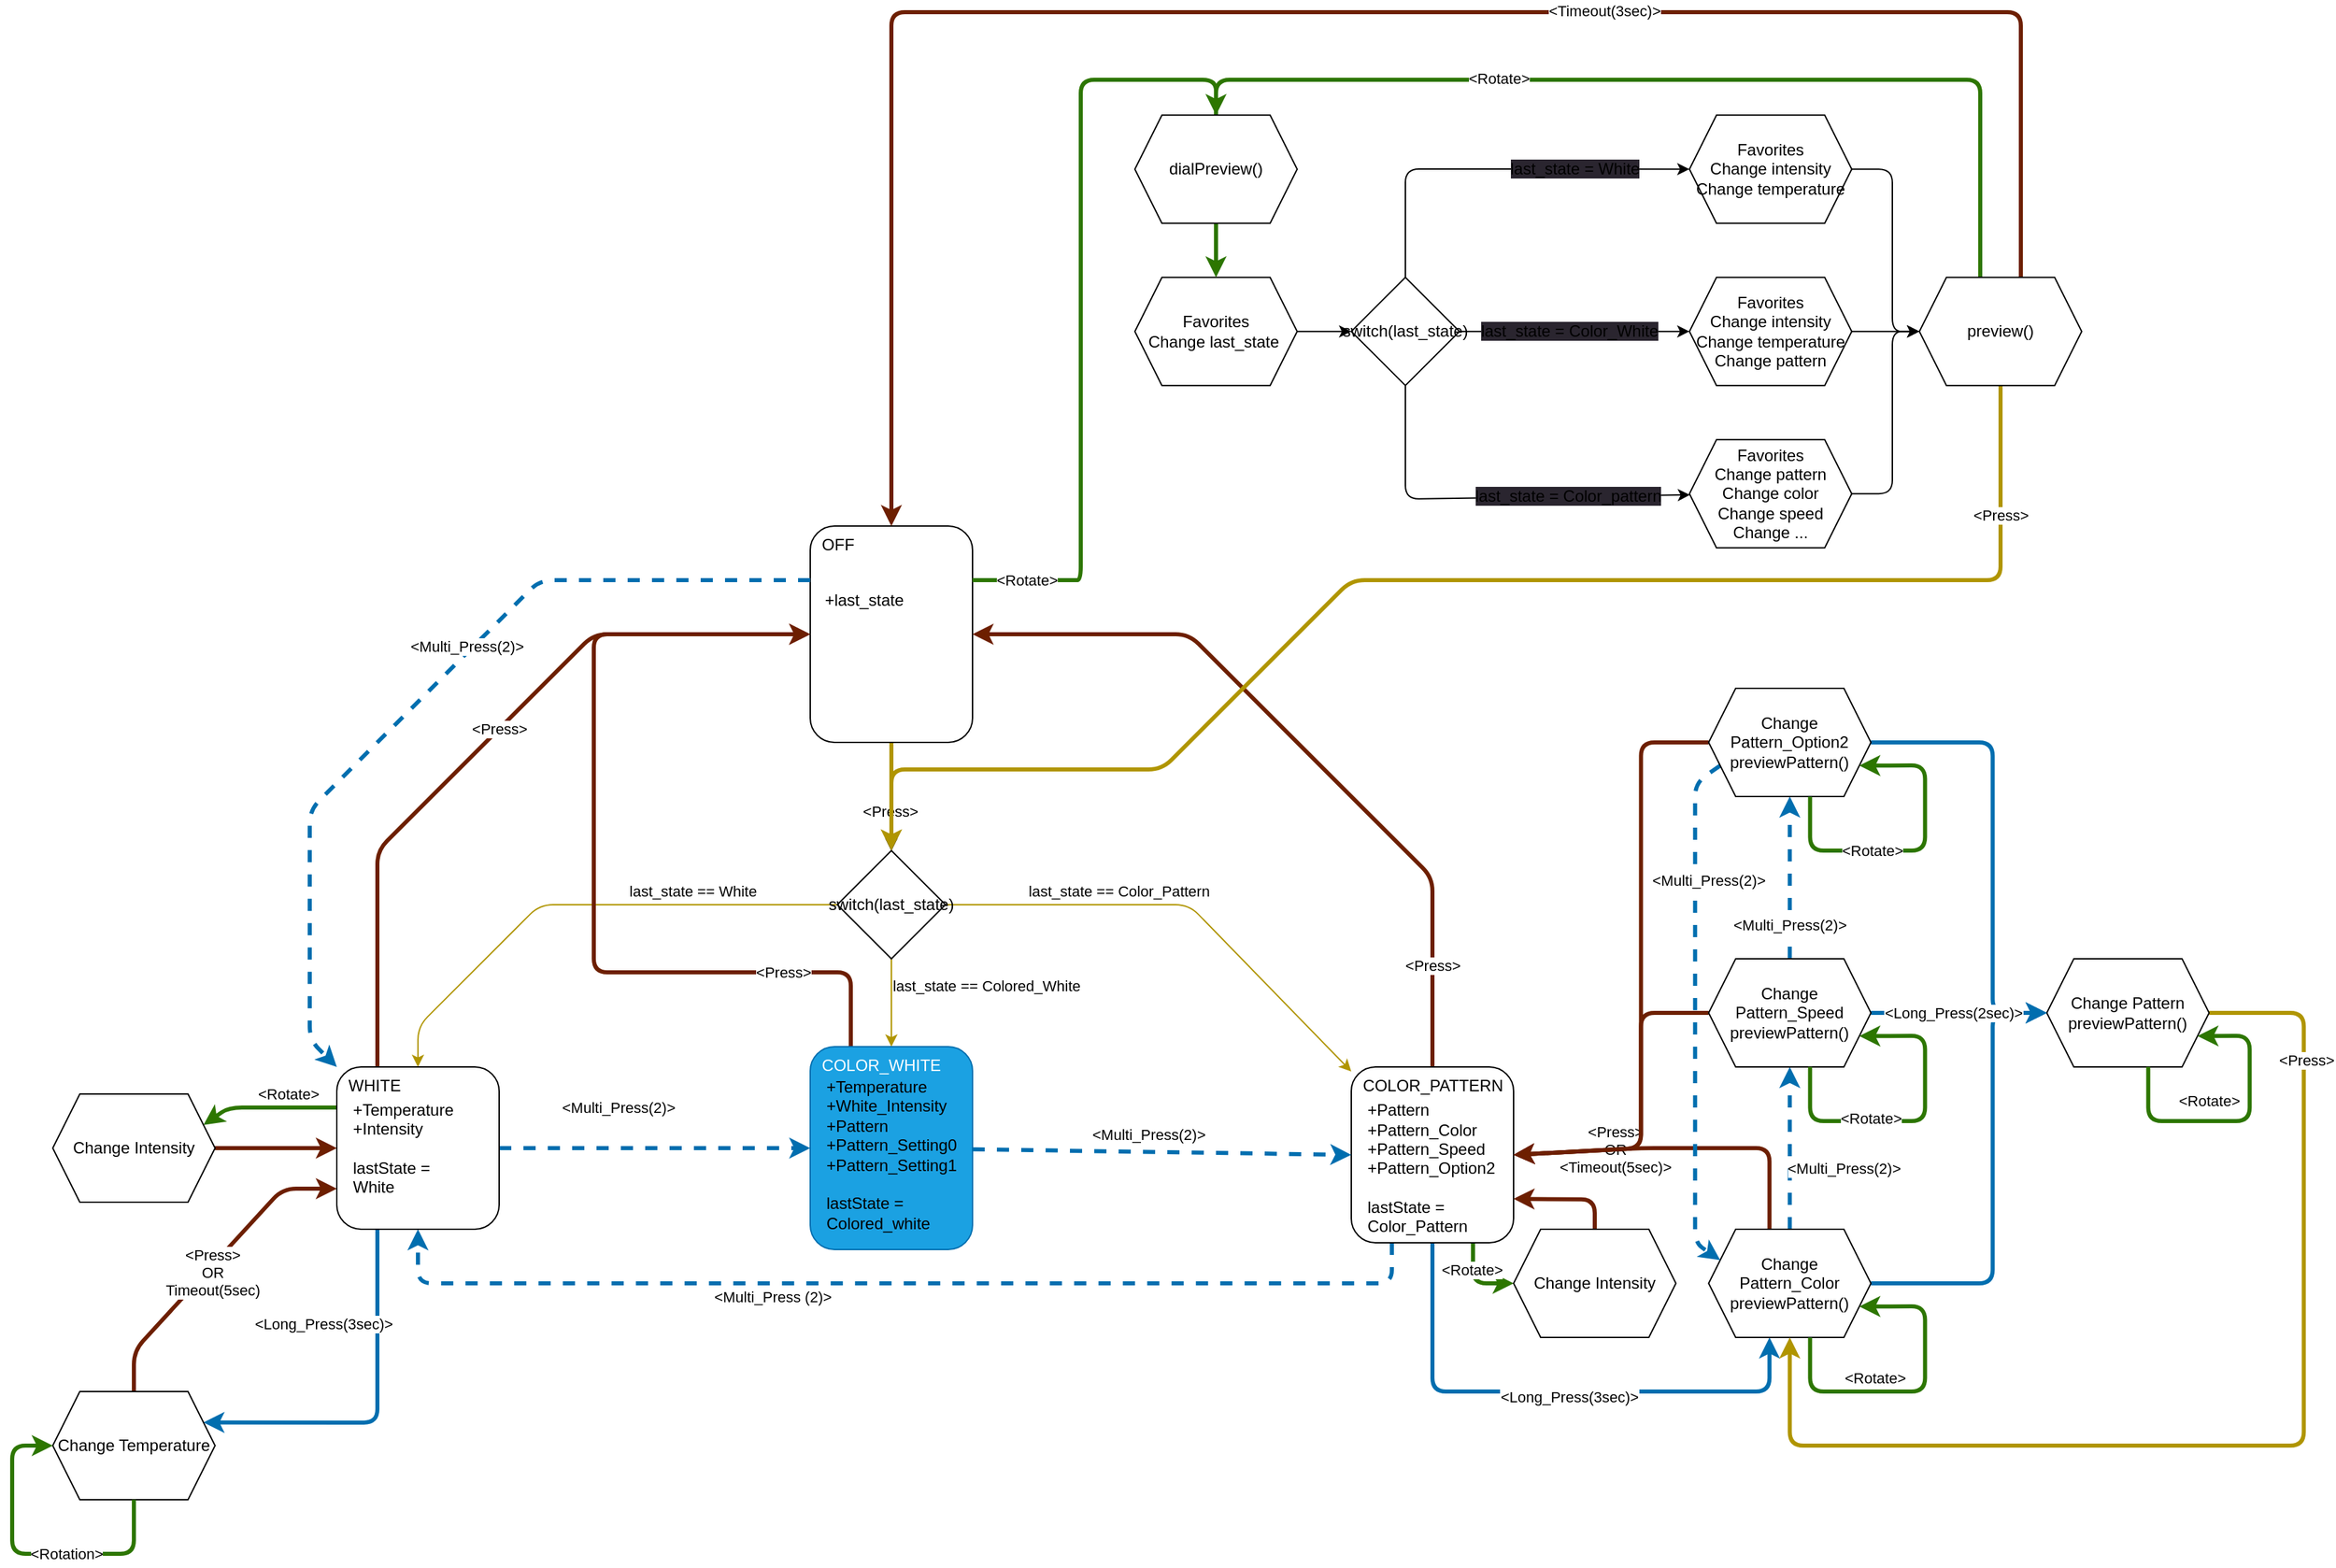 <mxfile>
    <diagram id="ocYq_ILIX-KZb9RmqHy8" name="UI_logic">
        <mxGraphModel dx="2154" dy="2026" grid="1" gridSize="10" guides="1" tooltips="1" connect="1" arrows="1" fold="1" page="1" pageScale="1" pageWidth="850" pageHeight="1100" math="0" shadow="0">
            <root>
                <mxCell id="0"/>
                <mxCell id="1" parent="0"/>
                <mxCell id="11" style="edgeStyle=none;html=1;entryX=0.5;entryY=0;entryDx=0;entryDy=0;fillColor=#e3c800;strokeColor=#B09500;strokeWidth=3;" parent="1" source="2" target="10" edge="1">
                    <mxGeometry relative="1" as="geometry"/>
                </mxCell>
                <mxCell id="41" value="&amp;lt;Press&amp;gt;" style="edgeLabel;html=1;align=center;verticalAlign=middle;resizable=0;points=[];" parent="11" vertex="1" connectable="0">
                    <mxGeometry x="0.262" y="-1" relative="1" as="geometry">
                        <mxPoint as="offset"/>
                    </mxGeometry>
                </mxCell>
                <mxCell id="2" value="&amp;nbsp; OFF" style="rounded=1;whiteSpace=wrap;html=1;verticalAlign=top;align=left;" parent="1" vertex="1">
                    <mxGeometry x="160" y="120" width="120" height="160" as="geometry"/>
                </mxCell>
                <mxCell id="5" style="edgeStyle=none;html=1;exitX=0;exitY=0.25;exitDx=0;exitDy=0;entryX=0;entryY=0;entryDx=0;entryDy=0;dashed=1;strokeWidth=3;fillColor=#1ba1e2;strokeColor=#006EAF;" parent="1" source="2" target="14" edge="1">
                    <mxGeometry relative="1" as="geometry">
                        <Array as="points">
                            <mxPoint x="-40" y="160"/>
                            <mxPoint x="-210" y="330"/>
                            <mxPoint x="-210" y="500"/>
                        </Array>
                    </mxGeometry>
                </mxCell>
                <mxCell id="7" value="&amp;lt;Multi_Press(2)&amp;gt;" style="edgeLabel;html=1;align=center;verticalAlign=middle;resizable=0;points=[];" parent="5" vertex="1" connectable="0">
                    <mxGeometry x="0.262" y="2" relative="1" as="geometry">
                        <mxPoint x="88" y="-96" as="offset"/>
                    </mxGeometry>
                </mxCell>
                <mxCell id="6" style="edgeStyle=none;html=1;exitX=1;exitY=0.25;exitDx=0;exitDy=0;entryX=0.5;entryY=0;entryDx=0;entryDy=0;fillColor=#60a917;strokeColor=#2D7600;strokeWidth=3;" parent="1" source="2" target="144" edge="1">
                    <mxGeometry relative="1" as="geometry">
                        <Array as="points">
                            <mxPoint x="350" y="160"/>
                            <mxPoint x="360" y="160"/>
                            <mxPoint x="360" y="-210"/>
                            <mxPoint x="460" y="-210"/>
                        </Array>
                    </mxGeometry>
                </mxCell>
                <mxCell id="9" value="+last_state" style="text;html=1;strokeColor=none;fillColor=none;align=center;verticalAlign=middle;whiteSpace=wrap;rounded=0;" parent="1" vertex="1">
                    <mxGeometry x="170" y="160" width="60" height="30" as="geometry"/>
                </mxCell>
                <mxCell id="15" style="edgeStyle=none;html=1;entryX=0.5;entryY=0;entryDx=0;entryDy=0;fillColor=#e3c800;strokeColor=#B09500;" parent="1" source="10" target="14" edge="1">
                    <mxGeometry relative="1" as="geometry">
                        <Array as="points">
                            <mxPoint x="-40" y="400"/>
                            <mxPoint x="-130" y="490"/>
                        </Array>
                    </mxGeometry>
                </mxCell>
                <mxCell id="18" value="last_state == White" style="edgeLabel;html=1;align=center;verticalAlign=middle;resizable=0;points=[];" parent="15" vertex="1" connectable="0">
                    <mxGeometry x="-0.639" y="2" relative="1" as="geometry">
                        <mxPoint x="-39" y="-12" as="offset"/>
                    </mxGeometry>
                </mxCell>
                <mxCell id="16" style="edgeStyle=none;html=1;entryX=0.5;entryY=0;entryDx=0;entryDy=0;fillColor=#e3c800;strokeColor=#B09500;" parent="1" source="10" target="13" edge="1">
                    <mxGeometry relative="1" as="geometry"/>
                </mxCell>
                <mxCell id="19" value="last_state == Colored_White" style="edgeLabel;html=1;align=center;verticalAlign=middle;resizable=0;points=[];" parent="16" vertex="1" connectable="0">
                    <mxGeometry x="0.329" y="3" relative="1" as="geometry">
                        <mxPoint x="67" y="-23" as="offset"/>
                    </mxGeometry>
                </mxCell>
                <mxCell id="17" style="edgeStyle=none;html=1;fillColor=#e3c800;strokeColor=#B09500;" parent="1" source="10" target="12" edge="1">
                    <mxGeometry relative="1" as="geometry">
                        <Array as="points">
                            <mxPoint x="440" y="400"/>
                        </Array>
                    </mxGeometry>
                </mxCell>
                <mxCell id="20" value="last_state == Color_Pattern" style="edgeLabel;html=1;align=center;verticalAlign=middle;resizable=0;points=[];" parent="17" vertex="1" connectable="0">
                    <mxGeometry x="-0.242" y="1" relative="1" as="geometry">
                        <mxPoint x="-6" y="-9" as="offset"/>
                    </mxGeometry>
                </mxCell>
                <mxCell id="10" value="switch(last_state)" style="rhombus;whiteSpace=wrap;html=1;" parent="1" vertex="1">
                    <mxGeometry x="180" y="360" width="80" height="80" as="geometry"/>
                </mxCell>
                <mxCell id="25" style="edgeStyle=none;html=1;entryX=1;entryY=0.5;entryDx=0;entryDy=0;exitX=0.5;exitY=0;exitDx=0;exitDy=0;fillColor=#a0522d;strokeColor=#6D1F00;strokeWidth=3;" parent="1" source="12" target="2" edge="1">
                    <mxGeometry relative="1" as="geometry">
                        <Array as="points">
                            <mxPoint x="620" y="380"/>
                            <mxPoint x="440" y="200"/>
                        </Array>
                        <mxPoint x="640" y="510" as="sourcePoint"/>
                    </mxGeometry>
                </mxCell>
                <mxCell id="26" value="&amp;lt;Press&amp;gt;" style="edgeLabel;html=1;align=center;verticalAlign=middle;resizable=0;points=[];" parent="25" vertex="1" connectable="0">
                    <mxGeometry x="-0.826" relative="1" as="geometry">
                        <mxPoint y="-27" as="offset"/>
                    </mxGeometry>
                </mxCell>
                <mxCell id="32" style="edgeStyle=none;html=1;exitX=0.25;exitY=1;exitDx=0;exitDy=0;entryX=0.5;entryY=1;entryDx=0;entryDy=0;strokeWidth=3;fillColor=#1ba1e2;strokeColor=#006EAF;dashed=1;" parent="1" source="12" target="14" edge="1">
                    <mxGeometry relative="1" as="geometry">
                        <Array as="points">
                            <mxPoint x="590" y="680"/>
                            <mxPoint x="520" y="680"/>
                            <mxPoint x="360" y="680"/>
                            <mxPoint x="150" y="680"/>
                            <mxPoint x="-40" y="680"/>
                            <mxPoint x="-130" y="680"/>
                        </Array>
                    </mxGeometry>
                </mxCell>
                <mxCell id="40" value="&amp;lt;Multi_Press (2)&amp;gt;" style="edgeLabel;html=1;align=center;verticalAlign=middle;resizable=0;points=[];" parent="32" vertex="1" connectable="0">
                    <mxGeometry x="0.46" y="-3" relative="1" as="geometry">
                        <mxPoint x="88" y="13" as="offset"/>
                    </mxGeometry>
                </mxCell>
                <mxCell id="97" style="edgeStyle=none;html=1;entryX=0.375;entryY=1;entryDx=0;entryDy=0;fontColor=default;startArrow=none;startFill=0;fillColor=#1ba1e2;strokeColor=#006EAF;strokeWidth=3;" parent="1" source="12" target="56" edge="1">
                    <mxGeometry relative="1" as="geometry">
                        <Array as="points">
                            <mxPoint x="620" y="760"/>
                            <mxPoint x="869.19" y="760"/>
                        </Array>
                    </mxGeometry>
                </mxCell>
                <mxCell id="98" value="&amp;lt;Long_Press(3sec)&amp;gt;" style="edgeLabel;html=1;align=center;verticalAlign=middle;resizable=0;points=[];fontColor=default;" parent="97" vertex="1" connectable="0">
                    <mxGeometry x="0.433" y="-1" relative="1" as="geometry">
                        <mxPoint x="-75" y="3" as="offset"/>
                    </mxGeometry>
                </mxCell>
                <mxCell id="100" style="edgeStyle=none;html=1;exitX=0.75;exitY=1;exitDx=0;exitDy=0;entryX=0;entryY=0.5;entryDx=0;entryDy=0;fontColor=default;startArrow=none;startFill=0;fillColor=#60a917;strokeColor=#2D7600;strokeWidth=3;" parent="1" source="12" target="99" edge="1">
                    <mxGeometry relative="1" as="geometry">
                        <Array as="points">
                            <mxPoint x="650" y="680"/>
                        </Array>
                    </mxGeometry>
                </mxCell>
                <mxCell id="101" value="&amp;lt;Rotate&amp;gt;" style="edgeLabel;html=1;align=center;verticalAlign=middle;resizable=0;points=[];fontColor=default;" parent="100" vertex="1" connectable="0">
                    <mxGeometry x="-0.846" y="-1" relative="1" as="geometry">
                        <mxPoint y="15" as="offset"/>
                    </mxGeometry>
                </mxCell>
                <mxCell id="12" value="&amp;nbsp; COLOR_PATTERN" style="rounded=1;whiteSpace=wrap;html=1;align=left;verticalAlign=top;" parent="1" vertex="1">
                    <mxGeometry x="560" y="520" width="120" height="130" as="geometry"/>
                </mxCell>
                <mxCell id="27" style="edgeStyle=none;html=1;exitX=0.25;exitY=0;exitDx=0;exitDy=0;entryX=0;entryY=0.5;entryDx=0;entryDy=0;strokeWidth=3;fillColor=#a0522d;strokeColor=#6D1F00;" parent="1" source="13" target="2" edge="1">
                    <mxGeometry relative="1" as="geometry">
                        <Array as="points">
                            <mxPoint x="190" y="450"/>
                            <mxPoint y="450"/>
                            <mxPoint y="200"/>
                        </Array>
                    </mxGeometry>
                </mxCell>
                <mxCell id="28" value="&amp;lt;Press&amp;gt;" style="edgeLabel;html=1;align=center;verticalAlign=middle;resizable=0;points=[];" parent="27" vertex="1" connectable="0">
                    <mxGeometry x="-0.554" y="2" relative="1" as="geometry">
                        <mxPoint x="41" y="-2" as="offset"/>
                    </mxGeometry>
                </mxCell>
                <mxCell id="30" style="edgeStyle=none;html=1;entryX=0;entryY=0.5;entryDx=0;entryDy=0;fillColor=#1ba1e2;strokeColor=#006EAF;strokeWidth=3;dashed=1;" parent="1" source="13" target="12" edge="1">
                    <mxGeometry relative="1" as="geometry"/>
                </mxCell>
                <mxCell id="39" value="&amp;lt;Multi_Press(2)&amp;gt;" style="edgeLabel;html=1;align=center;verticalAlign=middle;resizable=0;points=[];" parent="30" vertex="1" connectable="0">
                    <mxGeometry x="-0.617" y="-1" relative="1" as="geometry">
                        <mxPoint x="76" y="-13" as="offset"/>
                    </mxGeometry>
                </mxCell>
                <mxCell id="13" value="&amp;nbsp; COLOR_WHITE" style="rounded=1;whiteSpace=wrap;html=1;align=left;verticalAlign=top;fontColor=#ffffff;labelBackgroundColor=none;fillColor=#1ba1e2;strokeColor=#006EAF;" parent="1" vertex="1">
                    <mxGeometry x="160" y="505" width="120" height="150" as="geometry"/>
                </mxCell>
                <mxCell id="21" style="edgeStyle=none;html=1;exitX=0.25;exitY=0;exitDx=0;exitDy=0;entryX=0;entryY=0.5;entryDx=0;entryDy=0;fillColor=#a0522d;strokeColor=#6D1F00;strokeWidth=3;" parent="1" source="14" target="2" edge="1">
                    <mxGeometry relative="1" as="geometry">
                        <Array as="points">
                            <mxPoint x="-160" y="360"/>
                            <mxPoint y="200"/>
                        </Array>
                    </mxGeometry>
                </mxCell>
                <mxCell id="22" value="&amp;lt;Press&amp;gt;" style="edgeLabel;html=1;align=center;verticalAlign=middle;resizable=0;points=[];" parent="21" vertex="1" connectable="0">
                    <mxGeometry x="0.508" relative="1" as="geometry">
                        <mxPoint x="-96" y="70" as="offset"/>
                    </mxGeometry>
                </mxCell>
                <mxCell id="29" style="edgeStyle=none;html=1;entryX=0;entryY=0.5;entryDx=0;entryDy=0;dashed=1;strokeWidth=3;fillColor=#1ba1e2;strokeColor=#006EAF;" parent="1" source="14" target="13" edge="1">
                    <mxGeometry relative="1" as="geometry"/>
                </mxCell>
                <mxCell id="38" value="&amp;lt;Multi_Press(2)&amp;gt;" style="edgeLabel;html=1;align=center;verticalAlign=middle;resizable=0;points=[];" parent="29" vertex="1" connectable="0">
                    <mxGeometry x="-0.367" y="-4" relative="1" as="geometry">
                        <mxPoint x="15" y="-34" as="offset"/>
                    </mxGeometry>
                </mxCell>
                <mxCell id="43" style="edgeStyle=none;html=1;entryX=1;entryY=0.25;entryDx=0;entryDy=0;exitX=0;exitY=0.25;exitDx=0;exitDy=0;fillColor=#60a917;strokeColor=#2D7600;strokeWidth=3;" parent="1" source="14" target="42" edge="1">
                    <mxGeometry relative="1" as="geometry">
                        <Array as="points">
                            <mxPoint x="-230" y="550"/>
                            <mxPoint x="-270" y="550"/>
                        </Array>
                    </mxGeometry>
                </mxCell>
                <mxCell id="44" value="&amp;lt;Rotate&amp;gt;" style="edgeLabel;html=1;align=center;verticalAlign=middle;resizable=0;points=[];" parent="43" vertex="1" connectable="0">
                    <mxGeometry x="-0.525" y="1" relative="1" as="geometry">
                        <mxPoint x="-12" y="-11" as="offset"/>
                    </mxGeometry>
                </mxCell>
                <mxCell id="48" style="edgeStyle=none;html=1;entryX=1;entryY=0.25;entryDx=0;entryDy=0;exitX=0.25;exitY=1;exitDx=0;exitDy=0;fillColor=#1ba1e2;strokeColor=#006EAF;strokeWidth=3;" parent="1" source="14" target="47" edge="1">
                    <mxGeometry relative="1" as="geometry">
                        <Array as="points">
                            <mxPoint x="-160" y="660"/>
                            <mxPoint x="-160" y="783"/>
                        </Array>
                    </mxGeometry>
                </mxCell>
                <mxCell id="49" value="&amp;lt;Long_Press(3sec)&amp;gt;" style="edgeLabel;html=1;align=center;verticalAlign=middle;resizable=0;points=[];" parent="48" vertex="1" connectable="0">
                    <mxGeometry x="0.222" y="1" relative="1" as="geometry">
                        <mxPoint x="-17" y="-74" as="offset"/>
                    </mxGeometry>
                </mxCell>
                <mxCell id="14" value="&amp;nbsp; WHITE" style="rounded=1;whiteSpace=wrap;html=1;align=left;verticalAlign=top;" parent="1" vertex="1">
                    <mxGeometry x="-190" y="520" width="120" height="120" as="geometry"/>
                </mxCell>
                <mxCell id="33" value="+Temperature&lt;br&gt;+Intensity&lt;br&gt;&lt;br&gt;lastState = White&amp;nbsp;&amp;nbsp;" style="text;html=1;strokeColor=none;fillColor=none;align=left;verticalAlign=middle;whiteSpace=wrap;rounded=0;" parent="1" vertex="1">
                    <mxGeometry x="-180" y="565" width="60" height="30" as="geometry"/>
                </mxCell>
                <mxCell id="34" value="+Temperature&lt;br&gt;+White_Intensity&lt;br&gt;+Pattern&lt;br&gt;+Pattern_Setting0&lt;br&gt;+Pattern_Setting1&lt;br&gt;&lt;br&gt;lastState = Colored_white" style="text;html=1;strokeColor=none;fillColor=none;align=left;verticalAlign=middle;whiteSpace=wrap;rounded=0;" parent="1" vertex="1">
                    <mxGeometry x="170" y="570" width="60" height="30" as="geometry"/>
                </mxCell>
                <mxCell id="37" value="+Pattern&lt;br&gt;+Pattern_Color&lt;br&gt;+Pattern_Speed&lt;br&gt;+Pattern_Option2&lt;br&gt;&lt;br&gt;lastState = Color_Pattern" style="text;html=1;strokeColor=none;fillColor=none;align=left;verticalAlign=middle;whiteSpace=wrap;rounded=0;" parent="1" vertex="1">
                    <mxGeometry x="570" y="580" width="60" height="30" as="geometry"/>
                </mxCell>
                <mxCell id="45" style="edgeStyle=none;html=1;entryX=0;entryY=0.5;entryDx=0;entryDy=0;strokeWidth=3;fillColor=#a0522d;strokeColor=#6D1F00;" parent="1" source="42" target="14" edge="1">
                    <mxGeometry relative="1" as="geometry">
                        <Array as="points"/>
                    </mxGeometry>
                </mxCell>
                <mxCell id="42" value="Change Intensity" style="shape=hexagon;perimeter=hexagonPerimeter2;whiteSpace=wrap;html=1;fixedSize=1;" parent="1" vertex="1">
                    <mxGeometry x="-400" y="540" width="120" height="80" as="geometry"/>
                </mxCell>
                <mxCell id="51" style="edgeStyle=none;html=1;fontColor=default;fillColor=#a0522d;strokeColor=#6D1F00;strokeWidth=3;entryX=0;entryY=0.75;entryDx=0;entryDy=0;" parent="1" source="47" target="14" edge="1">
                    <mxGeometry relative="1" as="geometry">
                        <Array as="points">
                            <mxPoint x="-340" y="730"/>
                            <mxPoint x="-230" y="610"/>
                        </Array>
                        <mxPoint x="-190" y="640" as="targetPoint"/>
                    </mxGeometry>
                </mxCell>
                <mxCell id="52" value="&amp;lt;Press&amp;gt;&lt;br&gt;OR&lt;br&gt;Timeout(5sec)" style="edgeLabel;html=1;align=center;verticalAlign=middle;resizable=0;points=[];fontColor=default;" parent="51" vertex="1" connectable="0">
                    <mxGeometry x="-0.005" y="-1" relative="1" as="geometry">
                        <mxPoint x="-1" y="4" as="offset"/>
                    </mxGeometry>
                </mxCell>
                <mxCell id="47" value="Change Temperature" style="shape=hexagon;perimeter=hexagonPerimeter2;whiteSpace=wrap;html=1;fixedSize=1;" parent="1" vertex="1">
                    <mxGeometry x="-400" y="760" width="120" height="80" as="geometry"/>
                </mxCell>
                <mxCell id="54" style="edgeStyle=none;html=1;exitX=0.5;exitY=1;exitDx=0;exitDy=0;entryX=0;entryY=0.5;entryDx=0;entryDy=0;fontColor=default;fillColor=#60a917;strokeColor=#2D7600;strokeWidth=3;" parent="1" source="47" target="47" edge="1">
                    <mxGeometry relative="1" as="geometry">
                        <Array as="points">
                            <mxPoint x="-340" y="880"/>
                            <mxPoint x="-430" y="880"/>
                            <mxPoint x="-430" y="800"/>
                        </Array>
                    </mxGeometry>
                </mxCell>
                <mxCell id="55" value="&amp;lt;Rotation&amp;gt;" style="edgeLabel;html=1;align=center;verticalAlign=middle;resizable=0;points=[];fontColor=default;" parent="54" vertex="1" connectable="0">
                    <mxGeometry x="0.203" y="2" relative="1" as="geometry">
                        <mxPoint x="42" y="14" as="offset"/>
                    </mxGeometry>
                </mxCell>
                <mxCell id="84" style="edgeStyle=none;html=1;entryX=1;entryY=0.5;entryDx=0;entryDy=0;fontColor=default;startArrow=none;startFill=0;exitX=0.375;exitY=0;exitDx=0;exitDy=0;fillColor=#a0522d;strokeColor=#6D1F00;strokeWidth=3;" parent="1" source="56" target="12" edge="1">
                    <mxGeometry relative="1" as="geometry">
                        <Array as="points">
                            <mxPoint x="869.19" y="580"/>
                            <mxPoint x="774.19" y="580"/>
                        </Array>
                    </mxGeometry>
                </mxCell>
                <mxCell id="79" style="edgeStyle=none;html=1;entryX=0.5;entryY=1;entryDx=0;entryDy=0;fontColor=default;startArrow=none;startFill=0;dashed=1;strokeWidth=3;fillColor=#1ba1e2;strokeColor=#006EAF;" parent="1" source="56" target="69" edge="1">
                    <mxGeometry relative="1" as="geometry"/>
                </mxCell>
                <mxCell id="95" value="&amp;lt;Multi_Press(2)&amp;gt;" style="edgeLabel;html=1;align=center;verticalAlign=middle;resizable=0;points=[];fontColor=default;" parent="79" vertex="1" connectable="0">
                    <mxGeometry x="-0.411" relative="1" as="geometry">
                        <mxPoint x="40" y="-10" as="offset"/>
                    </mxGeometry>
                </mxCell>
                <mxCell id="89" style="edgeStyle=none;html=1;fontColor=default;startArrow=none;startFill=0;exitX=1;exitY=0.5;exitDx=0;exitDy=0;strokeWidth=3;fillColor=#1ba1e2;strokeColor=#006EAF;" parent="1" source="56" target="63" edge="1">
                    <mxGeometry relative="1" as="geometry">
                        <Array as="points">
                            <mxPoint x="1034.19" y="680"/>
                            <mxPoint x="1034.19" y="480"/>
                        </Array>
                    </mxGeometry>
                </mxCell>
                <mxCell id="56" value="Change&lt;br&gt;Pattern_Color&lt;br&gt;previewPattern()" style="shape=hexagon;perimeter=hexagonPerimeter2;whiteSpace=wrap;html=1;fixedSize=1;labelBackgroundColor=none;fontColor=default;" parent="1" vertex="1">
                    <mxGeometry x="824.19" y="640" width="120" height="80" as="geometry"/>
                </mxCell>
                <mxCell id="82" style="edgeStyle=none;html=1;entryX=0.5;entryY=1;entryDx=0;entryDy=0;fontColor=default;startArrow=none;startFill=0;fillColor=#e3c800;strokeColor=#B09500;strokeWidth=3;" parent="1" source="63" target="56" edge="1">
                    <mxGeometry relative="1" as="geometry">
                        <Array as="points">
                            <mxPoint x="1264.19" y="480"/>
                            <mxPoint x="1264.19" y="800"/>
                            <mxPoint x="884.19" y="800"/>
                        </Array>
                    </mxGeometry>
                </mxCell>
                <mxCell id="113" value="&amp;lt;Press&amp;gt;" style="edgeLabel;html=1;align=center;verticalAlign=middle;resizable=0;points=[];fontColor=default;" parent="82" vertex="1" connectable="0">
                    <mxGeometry x="-0.738" y="1" relative="1" as="geometry">
                        <mxPoint x="1" y="-7" as="offset"/>
                    </mxGeometry>
                </mxCell>
                <mxCell id="63" value="Change Pattern&lt;br&gt;previewPattern()" style="shape=hexagon;perimeter=hexagonPerimeter2;whiteSpace=wrap;html=1;fixedSize=1;labelBackgroundColor=none;fontColor=default;" parent="1" vertex="1">
                    <mxGeometry x="1074.19" y="440" width="120" height="80" as="geometry"/>
                </mxCell>
                <mxCell id="80" style="edgeStyle=none;html=1;entryX=0.5;entryY=1;entryDx=0;entryDy=0;fontColor=default;startArrow=none;startFill=0;dashed=1;strokeWidth=3;fillColor=#1ba1e2;strokeColor=#006EAF;" parent="1" source="69" target="78" edge="1">
                    <mxGeometry relative="1" as="geometry"/>
                </mxCell>
                <mxCell id="94" value="&amp;lt;Multi_Press(2)&amp;gt;" style="edgeLabel;html=1;align=center;verticalAlign=middle;resizable=0;points=[];fontColor=default;" parent="80" vertex="1" connectable="0">
                    <mxGeometry x="-0.578" relative="1" as="geometry">
                        <mxPoint as="offset"/>
                    </mxGeometry>
                </mxCell>
                <mxCell id="83" style="edgeStyle=none;html=1;entryX=1;entryY=0.5;entryDx=0;entryDy=0;fontColor=default;startArrow=none;startFill=0;strokeWidth=3;fillColor=#a0522d;strokeColor=#6D1F00;" parent="1" source="69" target="12" edge="1">
                    <mxGeometry relative="1" as="geometry">
                        <Array as="points">
                            <mxPoint x="774.19" y="480"/>
                            <mxPoint x="774.19" y="580"/>
                        </Array>
                    </mxGeometry>
                </mxCell>
                <mxCell id="85" value="&amp;lt;Press&amp;gt;&lt;br&gt;OR&lt;br&gt;&amp;lt;Timeout(5sec)&amp;gt;" style="edgeLabel;html=1;align=center;verticalAlign=middle;resizable=0;points=[];fontColor=default;labelBackgroundColor=none;" parent="83" vertex="1" connectable="0">
                    <mxGeometry x="0.282" y="1" relative="1" as="geometry">
                        <mxPoint x="-13" y="-1" as="offset"/>
                    </mxGeometry>
                </mxCell>
                <mxCell id="87" style="edgeStyle=none;html=1;fontColor=default;startArrow=none;startFill=0;fillColor=#1ba1e2;strokeColor=#006EAF;strokeWidth=3;" parent="1" source="69" target="63" edge="1">
                    <mxGeometry relative="1" as="geometry">
                        <Array as="points">
                            <mxPoint x="1034.19" y="480"/>
                        </Array>
                    </mxGeometry>
                </mxCell>
                <mxCell id="69" value="Change&lt;br&gt;Pattern_Speed&lt;br&gt;previewPattern()" style="shape=hexagon;perimeter=hexagonPerimeter2;whiteSpace=wrap;html=1;fixedSize=1;labelBackgroundColor=none;fontColor=default;" parent="1" vertex="1">
                    <mxGeometry x="824.19" y="440" width="120" height="80" as="geometry"/>
                </mxCell>
                <mxCell id="81" style="edgeStyle=none;html=1;exitX=0;exitY=0.75;exitDx=0;exitDy=0;entryX=0;entryY=0.25;entryDx=0;entryDy=0;fontColor=default;startArrow=none;startFill=0;dashed=1;strokeWidth=3;fillColor=#1ba1e2;strokeColor=#006EAF;" parent="1" source="78" target="56" edge="1">
                    <mxGeometry relative="1" as="geometry">
                        <Array as="points">
                            <mxPoint x="814.19" y="310"/>
                            <mxPoint x="814.19" y="650"/>
                        </Array>
                    </mxGeometry>
                </mxCell>
                <mxCell id="96" value="&amp;lt;Multi_Press(2)&amp;gt;" style="edgeLabel;html=1;align=center;verticalAlign=middle;resizable=0;points=[];fontColor=default;" parent="81" vertex="1" connectable="0">
                    <mxGeometry x="-0.512" relative="1" as="geometry">
                        <mxPoint x="10" as="offset"/>
                    </mxGeometry>
                </mxCell>
                <mxCell id="90" style="edgeStyle=none;html=1;fontColor=default;startArrow=none;startFill=0;strokeWidth=3;fillColor=#1ba1e2;strokeColor=#006EAF;" parent="1" source="78" target="63" edge="1">
                    <mxGeometry relative="1" as="geometry">
                        <Array as="points">
                            <mxPoint x="1034.19" y="280"/>
                            <mxPoint x="1034.19" y="480"/>
                        </Array>
                    </mxGeometry>
                </mxCell>
                <mxCell id="91" value="&amp;lt;Long_Press(2sec)&amp;gt;" style="edgeLabel;html=1;align=center;verticalAlign=middle;resizable=0;points=[];fontColor=default;" parent="90" vertex="1" connectable="0">
                    <mxGeometry x="0.821" y="-1" relative="1" as="geometry">
                        <mxPoint x="-40" y="-1" as="offset"/>
                    </mxGeometry>
                </mxCell>
                <mxCell id="93" style="edgeStyle=none;html=1;entryX=1;entryY=0.5;entryDx=0;entryDy=0;fontColor=default;startArrow=none;startFill=0;strokeWidth=3;fillColor=#a0522d;strokeColor=#6D1F00;" parent="1" source="78" target="12" edge="1">
                    <mxGeometry relative="1" as="geometry">
                        <Array as="points">
                            <mxPoint x="774.19" y="280"/>
                            <mxPoint x="774.19" y="580"/>
                        </Array>
                    </mxGeometry>
                </mxCell>
                <mxCell id="78" value="Change&lt;br&gt;Pattern_Option2&lt;br&gt;previewPattern()" style="shape=hexagon;perimeter=hexagonPerimeter2;whiteSpace=wrap;html=1;fixedSize=1;labelBackgroundColor=none;fontColor=default;" parent="1" vertex="1">
                    <mxGeometry x="824.19" y="240" width="120" height="80" as="geometry"/>
                </mxCell>
                <mxCell id="102" style="edgeStyle=none;html=1;fontColor=default;startArrow=none;startFill=0;entryX=1;entryY=0.75;entryDx=0;entryDy=0;fillColor=#a0522d;strokeColor=#6D1F00;strokeWidth=3;" parent="1" source="99" target="12" edge="1">
                    <mxGeometry relative="1" as="geometry">
                        <mxPoint x="664.19" y="600" as="targetPoint"/>
                        <Array as="points">
                            <mxPoint x="740" y="618"/>
                        </Array>
                    </mxGeometry>
                </mxCell>
                <mxCell id="99" value="Change Intensity" style="shape=hexagon;perimeter=hexagonPerimeter2;whiteSpace=wrap;html=1;fixedSize=1;labelBackgroundColor=none;fontColor=default;" parent="1" vertex="1">
                    <mxGeometry x="680" y="640" width="120" height="80" as="geometry"/>
                </mxCell>
                <mxCell id="103" style="edgeStyle=none;html=1;exitX=0.625;exitY=1;exitDx=0;exitDy=0;entryX=1;entryY=0.75;entryDx=0;entryDy=0;fontColor=default;startArrow=none;startFill=0;strokeWidth=3;fillColor=#60a917;strokeColor=#2D7600;" parent="1" source="56" target="56" edge="1">
                    <mxGeometry relative="1" as="geometry">
                        <Array as="points">
                            <mxPoint x="899.19" y="760"/>
                            <mxPoint x="984.19" y="760"/>
                            <mxPoint x="984.19" y="697"/>
                        </Array>
                    </mxGeometry>
                </mxCell>
                <mxCell id="107" value="&amp;lt;Rotate&amp;gt;" style="edgeLabel;html=1;align=center;verticalAlign=middle;resizable=0;points=[];fontColor=default;" parent="103" vertex="1" connectable="0">
                    <mxGeometry x="-0.09" y="-4" relative="1" as="geometry">
                        <mxPoint x="-20" y="-14" as="offset"/>
                    </mxGeometry>
                </mxCell>
                <mxCell id="104" style="edgeStyle=none;html=1;exitX=0.625;exitY=1;exitDx=0;exitDy=0;entryX=1;entryY=0.75;entryDx=0;entryDy=0;fontColor=default;startArrow=none;startFill=0;strokeWidth=3;fillColor=#60a917;strokeColor=#2D7600;" parent="1" source="69" target="69" edge="1">
                    <mxGeometry relative="1" as="geometry">
                        <Array as="points">
                            <mxPoint x="899.19" y="560"/>
                            <mxPoint x="984.19" y="560"/>
                            <mxPoint x="984.19" y="497"/>
                        </Array>
                    </mxGeometry>
                </mxCell>
                <mxCell id="108" value="&amp;lt;Rotate&amp;gt;" style="edgeLabel;html=1;align=center;verticalAlign=middle;resizable=0;points=[];fontColor=default;" parent="104" vertex="1" connectable="0">
                    <mxGeometry x="-0.137" y="2" relative="1" as="geometry">
                        <mxPoint x="-17" as="offset"/>
                    </mxGeometry>
                </mxCell>
                <mxCell id="105" style="edgeStyle=none;html=1;exitX=0.625;exitY=1;exitDx=0;exitDy=0;entryX=1;entryY=0.75;entryDx=0;entryDy=0;fontColor=default;startArrow=none;startFill=0;fillColor=#60a917;strokeColor=#2D7600;strokeWidth=3;" parent="1" source="78" target="78" edge="1">
                    <mxGeometry relative="1" as="geometry">
                        <Array as="points">
                            <mxPoint x="899.19" y="360"/>
                            <mxPoint x="984.19" y="360"/>
                            <mxPoint x="984.19" y="297"/>
                        </Array>
                    </mxGeometry>
                </mxCell>
                <mxCell id="109" value="&amp;lt;Rotate&amp;gt;" style="edgeLabel;html=1;align=center;verticalAlign=middle;resizable=0;points=[];fontColor=default;" parent="105" vertex="1" connectable="0">
                    <mxGeometry x="-0.042" y="1" relative="1" as="geometry">
                        <mxPoint x="-28" y="1" as="offset"/>
                    </mxGeometry>
                </mxCell>
                <mxCell id="111" style="edgeStyle=none;html=1;exitX=0.625;exitY=1;exitDx=0;exitDy=0;entryX=1;entryY=0.75;entryDx=0;entryDy=0;fontColor=default;startArrow=none;startFill=0;fillColor=#60a917;strokeColor=#2D7600;strokeWidth=3;" parent="1" source="63" target="63" edge="1">
                    <mxGeometry relative="1" as="geometry">
                        <Array as="points">
                            <mxPoint x="1149.19" y="560"/>
                            <mxPoint x="1224.19" y="560"/>
                            <mxPoint x="1224.19" y="497"/>
                        </Array>
                    </mxGeometry>
                </mxCell>
                <mxCell id="112" value="&amp;lt;Rotate&amp;gt;" style="edgeLabel;html=1;align=center;verticalAlign=middle;resizable=0;points=[];fontColor=default;" parent="111" vertex="1" connectable="0">
                    <mxGeometry x="-0.374" y="-3" relative="1" as="geometry">
                        <mxPoint x="17" y="-18" as="offset"/>
                    </mxGeometry>
                </mxCell>
                <mxCell id="119" style="edgeStyle=none;html=1;fontColor=default;startArrow=none;startFill=0;" parent="1" source="115" target="118" edge="1">
                    <mxGeometry relative="1" as="geometry"/>
                </mxCell>
                <mxCell id="115" value="Favorites&lt;br&gt;Change last_state&amp;nbsp;" style="shape=hexagon;perimeter=hexagonPerimeter2;whiteSpace=wrap;html=1;fixedSize=1;labelBackgroundColor=none;fontColor=default;" parent="1" vertex="1">
                    <mxGeometry x="400" y="-63.91" width="120" height="80" as="geometry"/>
                </mxCell>
                <mxCell id="123" style="edgeStyle=none;html=1;fontColor=default;startArrow=none;startFill=0;" parent="1" source="118" target="121" edge="1">
                    <mxGeometry relative="1" as="geometry"/>
                </mxCell>
                <mxCell id="131" value="&lt;span style=&quot;font-size: 12px; background-color: rgb(42, 37, 47);&quot;&gt;last_state = Color_White&lt;/span&gt;" style="edgeLabel;html=1;align=center;verticalAlign=middle;resizable=0;points=[];fontColor=default;" parent="123" vertex="1" connectable="0">
                    <mxGeometry x="0.262" y="3" relative="1" as="geometry">
                        <mxPoint x="-27" y="3" as="offset"/>
                    </mxGeometry>
                </mxCell>
                <mxCell id="124" style="edgeStyle=none;html=1;fontColor=default;startArrow=none;startFill=0;" parent="1" source="118" target="122" edge="1">
                    <mxGeometry relative="1" as="geometry">
                        <Array as="points">
                            <mxPoint x="600" y="-144"/>
                        </Array>
                    </mxGeometry>
                </mxCell>
                <mxCell id="130" value="&lt;span style=&quot;font-size: 12px; background-color: rgb(42, 37, 47);&quot;&gt;last_state = White&lt;/span&gt;" style="edgeLabel;html=1;align=center;verticalAlign=middle;resizable=0;points=[];fontColor=default;" parent="124" vertex="1" connectable="0">
                    <mxGeometry x="0.545" relative="1" as="geometry">
                        <mxPoint x="-19" as="offset"/>
                    </mxGeometry>
                </mxCell>
                <mxCell id="125" style="edgeStyle=none;html=1;fontColor=default;startArrow=none;startFill=0;" parent="1" source="118" target="120" edge="1">
                    <mxGeometry relative="1" as="geometry">
                        <Array as="points">
                            <mxPoint x="600" y="100"/>
                        </Array>
                    </mxGeometry>
                </mxCell>
                <mxCell id="132" value="&lt;span style=&quot;font-size: 12px; background-color: rgb(42, 37, 47);&quot;&gt;last_state = Color_pattern&lt;/span&gt;" style="edgeLabel;html=1;align=center;verticalAlign=middle;resizable=0;points=[];fontColor=default;" parent="125" vertex="1" connectable="0">
                    <mxGeometry x="0.483" y="-2" relative="1" as="geometry">
                        <mxPoint x="-15" y="-2" as="offset"/>
                    </mxGeometry>
                </mxCell>
                <mxCell id="118" value="switch(last_state)" style="rhombus;whiteSpace=wrap;html=1;labelBackgroundColor=none;fontColor=default;" parent="1" vertex="1">
                    <mxGeometry x="560" y="-63.91" width="80" height="80" as="geometry"/>
                </mxCell>
                <mxCell id="128" style="edgeStyle=none;html=1;fontColor=default;startArrow=none;startFill=0;exitX=0.5;exitY=1;exitDx=0;exitDy=0;" parent="1" source="133" edge="1">
                    <mxGeometry relative="1" as="geometry">
                        <mxPoint x="220" y="360" as="targetPoint"/>
                        <Array as="points">
                            <mxPoint x="1040" y="160"/>
                            <mxPoint x="560" y="160"/>
                            <mxPoint x="420" y="300"/>
                            <mxPoint x="220" y="300"/>
                        </Array>
                    </mxGeometry>
                </mxCell>
                <mxCell id="136" style="edgeStyle=none;html=1;entryX=0;entryY=0.5;entryDx=0;entryDy=0;fontColor=default;startArrow=none;startFill=0;" parent="1" source="120" target="133" edge="1">
                    <mxGeometry relative="1" as="geometry">
                        <Array as="points">
                            <mxPoint x="960" y="96.09"/>
                            <mxPoint x="960" y="-23.91"/>
                        </Array>
                    </mxGeometry>
                </mxCell>
                <mxCell id="120" value="Favorites&lt;br&gt;Change pattern&lt;br&gt;Change color&lt;br&gt;Change speed&lt;br&gt;Change ..." style="shape=hexagon;perimeter=hexagonPerimeter2;whiteSpace=wrap;html=1;fixedSize=1;labelBackgroundColor=none;fontColor=default;" parent="1" vertex="1">
                    <mxGeometry x="810" y="56.09" width="120" height="80" as="geometry"/>
                </mxCell>
                <mxCell id="127" style="edgeStyle=none;html=1;fontColor=default;startArrow=none;startFill=0;entryX=0.5;entryY=0;entryDx=0;entryDy=0;exitX=0.5;exitY=1;exitDx=0;exitDy=0;" parent="1" source="133" target="10" edge="1">
                    <mxGeometry relative="1" as="geometry">
                        <Array as="points">
                            <mxPoint x="1040" y="160"/>
                            <mxPoint x="560" y="160"/>
                            <mxPoint x="420" y="300"/>
                            <mxPoint x="220" y="300"/>
                        </Array>
                    </mxGeometry>
                </mxCell>
                <mxCell id="135" style="edgeStyle=none;html=1;fontColor=default;startArrow=none;startFill=0;" parent="1" source="121" edge="1">
                    <mxGeometry relative="1" as="geometry">
                        <mxPoint x="980" y="-23.91" as="targetPoint"/>
                    </mxGeometry>
                </mxCell>
                <mxCell id="121" value="Favorites&lt;br&gt;Change intensity&lt;br&gt;Change temperature&lt;br&gt;Change pattern" style="shape=hexagon;perimeter=hexagonPerimeter2;whiteSpace=wrap;html=1;fixedSize=1;labelBackgroundColor=none;fontColor=default;" parent="1" vertex="1">
                    <mxGeometry x="810" y="-63.91" width="120" height="80" as="geometry"/>
                </mxCell>
                <mxCell id="126" style="edgeStyle=none;html=1;fontColor=default;startArrow=none;startFill=0;entryX=0.5;entryY=0;entryDx=0;entryDy=0;exitX=0.5;exitY=1;exitDx=0;exitDy=0;fillColor=#e3c800;strokeColor=#B09500;strokeWidth=3;" parent="1" source="133" target="10" edge="1">
                    <mxGeometry relative="1" as="geometry">
                        <Array as="points">
                            <mxPoint x="1040" y="160"/>
                            <mxPoint x="560" y="160"/>
                            <mxPoint x="420" y="300"/>
                            <mxPoint x="220" y="300"/>
                        </Array>
                    </mxGeometry>
                </mxCell>
                <mxCell id="137" value="&amp;lt;Press&amp;gt;" style="edgeLabel;html=1;align=center;verticalAlign=middle;resizable=0;points=[];fontColor=default;" parent="126" vertex="1" connectable="0">
                    <mxGeometry x="-0.78" y="-2" relative="1" as="geometry">
                        <mxPoint x="2" y="-23" as="offset"/>
                    </mxGeometry>
                </mxCell>
                <mxCell id="134" style="edgeStyle=none;html=1;entryX=0;entryY=0.5;entryDx=0;entryDy=0;fontColor=default;startArrow=none;startFill=0;" parent="1" source="122" target="133" edge="1">
                    <mxGeometry relative="1" as="geometry">
                        <Array as="points">
                            <mxPoint x="960" y="-143.91"/>
                            <mxPoint x="960" y="-23.91"/>
                        </Array>
                    </mxGeometry>
                </mxCell>
                <mxCell id="122" value="Favorites&lt;br&gt;Change intensity&lt;br&gt;Change temperature" style="shape=hexagon;perimeter=hexagonPerimeter2;whiteSpace=wrap;html=1;fixedSize=1;labelBackgroundColor=none;fontColor=default;" parent="1" vertex="1">
                    <mxGeometry x="810" y="-183.91" width="120" height="80" as="geometry"/>
                </mxCell>
                <mxCell id="138" style="edgeStyle=none;html=1;fontColor=default;startArrow=none;startFill=0;fillColor=#60a917;strokeColor=#2D7600;strokeWidth=3;exitX=0.375;exitY=0;exitDx=0;exitDy=0;" parent="1" source="133" target="115" edge="1">
                    <mxGeometry relative="1" as="geometry">
                        <Array as="points">
                            <mxPoint x="1025" y="-210"/>
                            <mxPoint x="460" y="-210"/>
                        </Array>
                    </mxGeometry>
                </mxCell>
                <mxCell id="139" value="&amp;lt;Rotate&amp;gt;" style="edgeLabel;html=1;align=center;verticalAlign=middle;resizable=0;points=[];fontColor=default;" parent="138" vertex="1" connectable="0">
                    <mxGeometry x="-0.5" y="1" relative="1" as="geometry">
                        <mxPoint x="-637" y="369" as="offset"/>
                    </mxGeometry>
                </mxCell>
                <mxCell id="154" value="&amp;lt;Rotate&amp;gt;" style="edgeLabel;html=1;align=center;verticalAlign=middle;resizable=0;points=[];" vertex="1" connectable="0" parent="138">
                    <mxGeometry x="0.173" y="-1" relative="1" as="geometry">
                        <mxPoint as="offset"/>
                    </mxGeometry>
                </mxCell>
                <mxCell id="140" style="edgeStyle=none;html=1;entryX=0.5;entryY=0;entryDx=0;entryDy=0;fontColor=default;startArrow=none;startFill=0;fillColor=#a0522d;strokeColor=#6D1F00;strokeWidth=3;exitX=0.625;exitY=0;exitDx=0;exitDy=0;" parent="1" source="133" target="2" edge="1">
                    <mxGeometry relative="1" as="geometry">
                        <Array as="points">
                            <mxPoint x="1055" y="-260"/>
                            <mxPoint x="220" y="-260"/>
                        </Array>
                    </mxGeometry>
                </mxCell>
                <mxCell id="141" value="&amp;lt;Timeout(3sec)&amp;gt;" style="edgeLabel;html=1;align=center;verticalAlign=middle;resizable=0;points=[];fontColor=default;" parent="140" vertex="1" connectable="0">
                    <mxGeometry x="-0.286" y="-1" relative="1" as="geometry">
                        <mxPoint as="offset"/>
                    </mxGeometry>
                </mxCell>
                <mxCell id="133" value="preview()" style="shape=hexagon;perimeter=hexagonPerimeter2;whiteSpace=wrap;html=1;fixedSize=1;labelBackgroundColor=none;fontColor=default;" parent="1" vertex="1">
                    <mxGeometry x="980" y="-63.91" width="120" height="80" as="geometry"/>
                </mxCell>
                <mxCell id="144" value="dialPreview()" style="shape=hexagon;perimeter=hexagonPerimeter2;whiteSpace=wrap;html=1;fixedSize=1;labelBackgroundColor=none;fontColor=default;" parent="1" vertex="1">
                    <mxGeometry x="400" y="-183.91" width="120" height="80" as="geometry"/>
                </mxCell>
            </root>
        </mxGraphModel>
    </diagram>
    <diagram id="pDQT2moPUJqwNaYXxAtA" name="Press_Type">
        <mxGraphModel dx="1969" dy="644" grid="1" gridSize="10" guides="1" tooltips="1" connect="1" arrows="1" fold="1" page="1" pageScale="1" pageWidth="850" pageHeight="1100" math="0" shadow="0">
            <root>
                <mxCell id="0"/>
                <mxCell id="1" parent="0"/>
                <mxCell id="nSWgtQMnTu0tu7VOl3iV-5" style="edgeStyle=none;html=1;entryX=0;entryY=0.5;entryDx=0;entryDy=0;" edge="1" parent="1" source="nSWgtQMnTu0tu7VOl3iV-1" target="nSWgtQMnTu0tu7VOl3iV-4">
                    <mxGeometry relative="1" as="geometry"/>
                </mxCell>
                <mxCell id="nSWgtQMnTu0tu7VOl3iV-1" value="PushButton&lt;br&gt;Debounce" style="ellipse;whiteSpace=wrap;html=1;aspect=fixed;labelBackgroundColor=none;" vertex="1" parent="1">
                    <mxGeometry x="120" y="40" width="80" height="80" as="geometry"/>
                </mxCell>
                <mxCell id="nSWgtQMnTu0tu7VOl3iV-3" style="edgeStyle=none;html=1;entryX=0;entryY=0.5;entryDx=0;entryDy=0;" edge="1" parent="1" source="nSWgtQMnTu0tu7VOl3iV-2" target="nSWgtQMnTu0tu7VOl3iV-1">
                    <mxGeometry relative="1" as="geometry"/>
                </mxCell>
                <mxCell id="nSWgtQMnTu0tu7VOl3iV-2" value="Run" style="triangle;whiteSpace=wrap;html=1;labelBackgroundColor=none;" vertex="1" parent="1">
                    <mxGeometry x="-20" y="40" width="60" height="80" as="geometry"/>
                </mxCell>
                <mxCell id="nSWgtQMnTu0tu7VOl3iV-8" style="edgeStyle=none;html=1;entryX=0;entryY=0.5;entryDx=0;entryDy=0;" edge="1" parent="1" source="nSWgtQMnTu0tu7VOl3iV-4" target="nSWgtQMnTu0tu7VOl3iV-7">
                    <mxGeometry relative="1" as="geometry"/>
                </mxCell>
                <mxCell id="nSWgtQMnTu0tu7VOl3iV-11" value="False" style="edgeLabel;html=1;align=center;verticalAlign=middle;resizable=0;points=[];" vertex="1" connectable="0" parent="nSWgtQMnTu0tu7VOl3iV-8">
                    <mxGeometry x="-0.325" y="-1" relative="1" as="geometry">
                        <mxPoint as="offset"/>
                    </mxGeometry>
                </mxCell>
                <mxCell id="nSWgtQMnTu0tu7VOl3iV-10" style="edgeStyle=none;html=1;" edge="1" parent="1" source="nSWgtQMnTu0tu7VOl3iV-4" target="nSWgtQMnTu0tu7VOl3iV-9">
                    <mxGeometry relative="1" as="geometry"/>
                </mxCell>
                <mxCell id="nSWgtQMnTu0tu7VOl3iV-12" value="True" style="edgeLabel;html=1;align=center;verticalAlign=middle;resizable=0;points=[];" vertex="1" connectable="0" parent="nSWgtQMnTu0tu7VOl3iV-10">
                    <mxGeometry x="-0.367" relative="1" as="geometry">
                        <mxPoint as="offset"/>
                    </mxGeometry>
                </mxCell>
                <mxCell id="nSWgtQMnTu0tu7VOl3iV-4" value="ButtonState&lt;br&gt;==&lt;br&gt;PrevButtonState" style="rhombus;whiteSpace=wrap;html=1;labelBackgroundColor=none;" vertex="1" parent="1">
                    <mxGeometry x="280" y="20" width="120" height="120" as="geometry"/>
                </mxCell>
                <mxCell id="nSWgtQMnTu0tu7VOl3iV-7" value="ButtonState&lt;br&gt;==&lt;br&gt;Pressed" style="rhombus;whiteSpace=wrap;html=1;labelBackgroundColor=none;" vertex="1" parent="1">
                    <mxGeometry x="480" y="40" width="80" height="80" as="geometry"/>
                </mxCell>
                <mxCell id="nSWgtQMnTu0tu7VOl3iV-14" style="edgeStyle=none;html=1;entryX=0.5;entryY=0;entryDx=0;entryDy=0;" edge="1" parent="1" source="nSWgtQMnTu0tu7VOl3iV-9" target="nSWgtQMnTu0tu7VOl3iV-13">
                    <mxGeometry relative="1" as="geometry"/>
                </mxCell>
                <mxCell id="nSWgtQMnTu0tu7VOl3iV-9" value="ButtonState&lt;br&gt;==&lt;br&gt;Pressed" style="rhombus;whiteSpace=wrap;html=1;labelBackgroundColor=none;" vertex="1" parent="1">
                    <mxGeometry x="300" y="200" width="80" height="80" as="geometry"/>
                </mxCell>
                <mxCell id="nSWgtQMnTu0tu7VOl3iV-13" value="return" style="ellipse;whiteSpace=wrap;html=1;aspect=fixed;labelBackgroundColor=none;" vertex="1" parent="1">
                    <mxGeometry x="300" y="510" width="80" height="80" as="geometry"/>
                </mxCell>
            </root>
        </mxGraphModel>
    </diagram>
</mxfile>